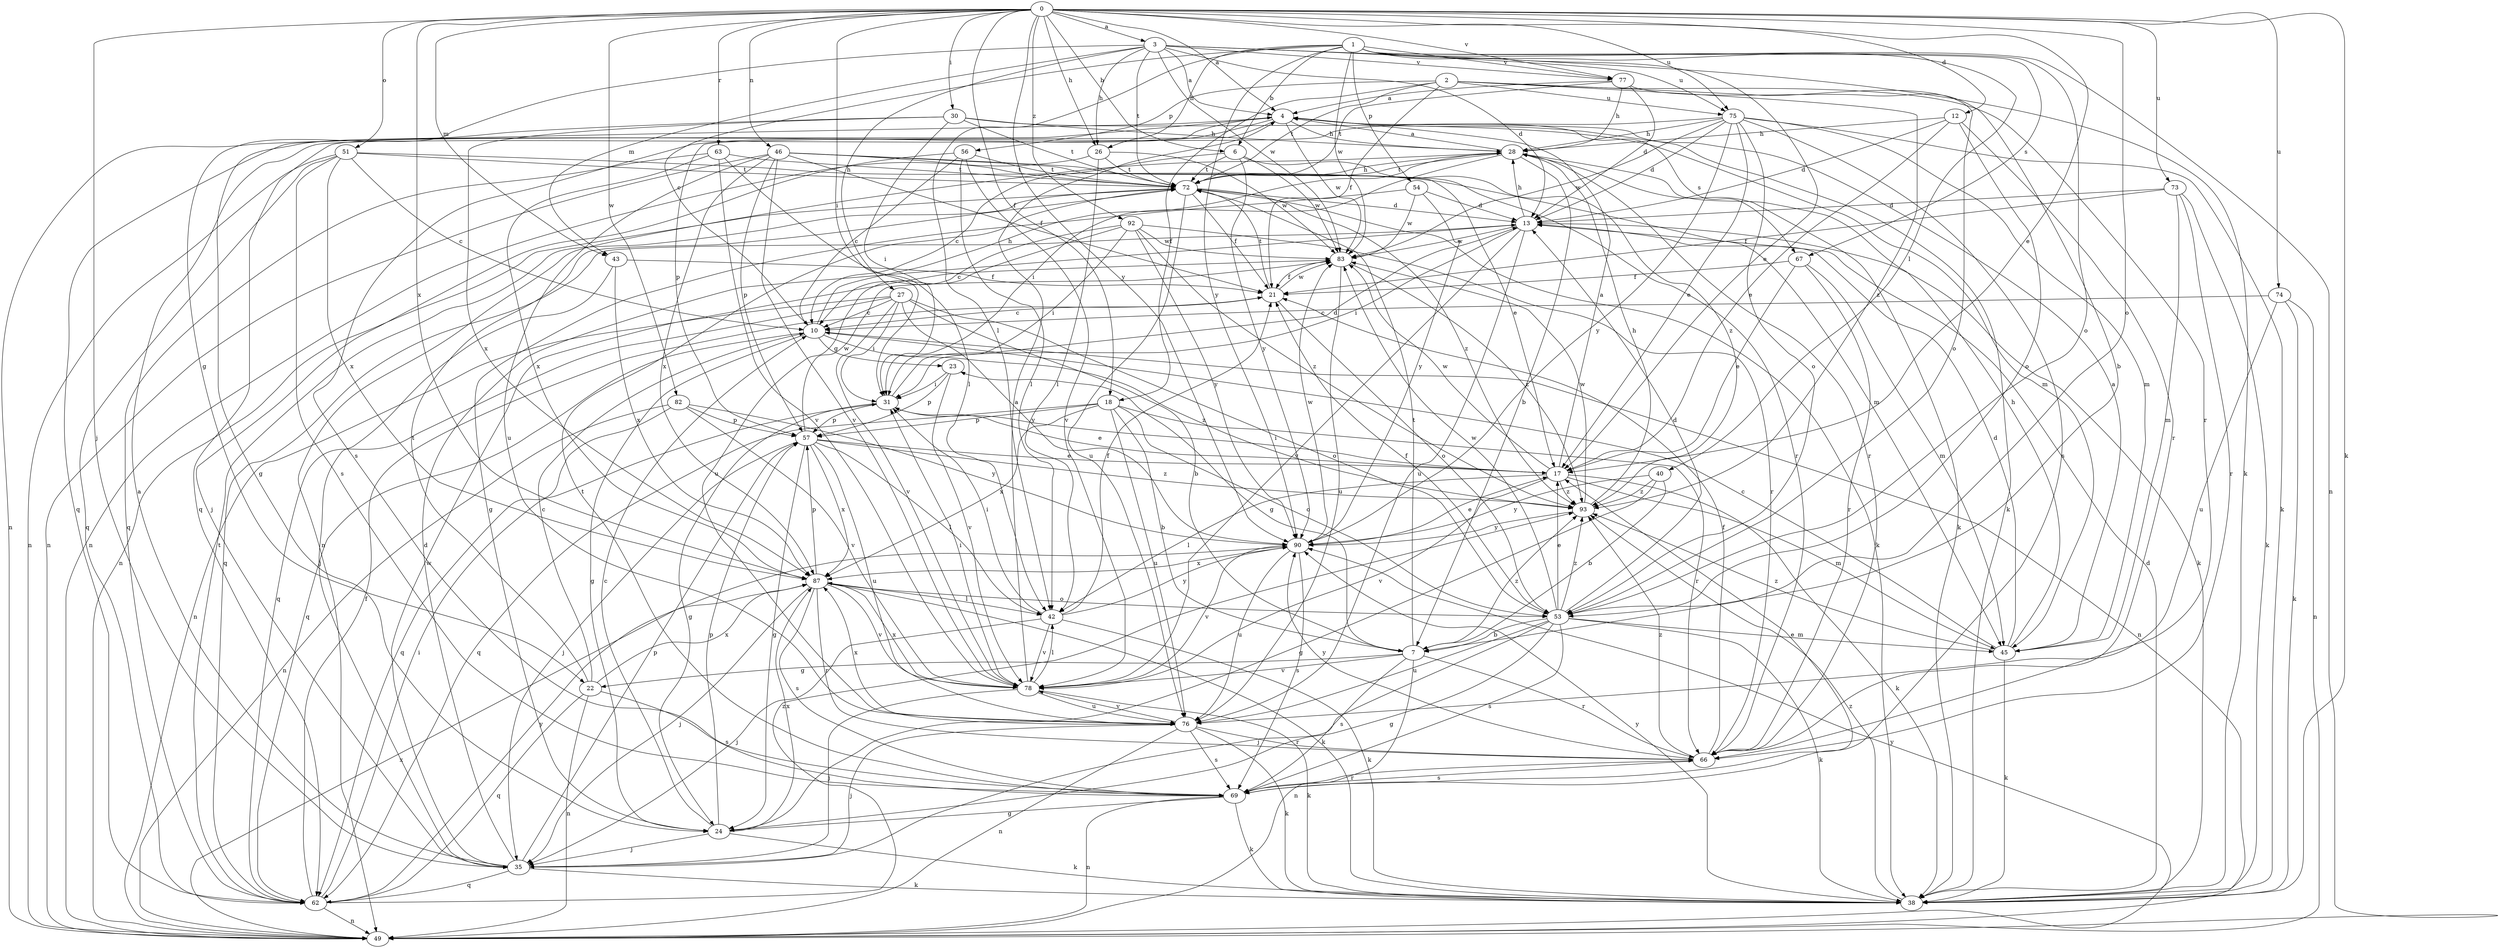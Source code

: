 strict digraph  {
0;
1;
2;
3;
4;
6;
7;
10;
12;
13;
17;
18;
21;
22;
23;
24;
26;
27;
28;
30;
31;
35;
38;
40;
42;
43;
45;
46;
49;
51;
53;
54;
56;
57;
62;
63;
66;
67;
69;
72;
73;
74;
75;
76;
77;
78;
82;
83;
87;
90;
92;
93;
0 -> 3  [label=a];
0 -> 4  [label=a];
0 -> 6  [label=b];
0 -> 12  [label=d];
0 -> 17  [label=e];
0 -> 18  [label=f];
0 -> 26  [label=h];
0 -> 30  [label=i];
0 -> 31  [label=i];
0 -> 35  [label=j];
0 -> 38  [label=k];
0 -> 43  [label=m];
0 -> 46  [label=n];
0 -> 51  [label=o];
0 -> 53  [label=o];
0 -> 63  [label=r];
0 -> 73  [label=u];
0 -> 74  [label=u];
0 -> 75  [label=u];
0 -> 77  [label=v];
0 -> 82  [label=w];
0 -> 87  [label=x];
0 -> 90  [label=y];
0 -> 92  [label=z];
1 -> 6  [label=b];
1 -> 10  [label=c];
1 -> 17  [label=e];
1 -> 26  [label=h];
1 -> 40  [label=l];
1 -> 42  [label=l];
1 -> 49  [label=n];
1 -> 53  [label=o];
1 -> 54  [label=p];
1 -> 67  [label=s];
1 -> 77  [label=v];
1 -> 83  [label=w];
1 -> 90  [label=y];
2 -> 18  [label=f];
2 -> 21  [label=f];
2 -> 53  [label=o];
2 -> 56  [label=p];
2 -> 66  [label=r];
2 -> 72  [label=t];
2 -> 75  [label=u];
2 -> 93  [label=z];
3 -> 4  [label=a];
3 -> 13  [label=d];
3 -> 22  [label=g];
3 -> 26  [label=h];
3 -> 27  [label=h];
3 -> 38  [label=k];
3 -> 43  [label=m];
3 -> 72  [label=t];
3 -> 75  [label=u];
3 -> 77  [label=v];
3 -> 83  [label=w];
4 -> 28  [label=h];
4 -> 38  [label=k];
4 -> 49  [label=n];
4 -> 57  [label=p];
4 -> 62  [label=q];
4 -> 67  [label=s];
4 -> 69  [label=s];
4 -> 83  [label=w];
6 -> 10  [label=c];
6 -> 72  [label=t];
6 -> 83  [label=w];
6 -> 90  [label=y];
6 -> 93  [label=z];
7 -> 22  [label=g];
7 -> 23  [label=g];
7 -> 49  [label=n];
7 -> 66  [label=r];
7 -> 69  [label=s];
7 -> 72  [label=t];
7 -> 78  [label=v];
7 -> 93  [label=z];
10 -> 23  [label=g];
10 -> 24  [label=g];
10 -> 28  [label=h];
10 -> 49  [label=n];
10 -> 62  [label=q];
10 -> 93  [label=z];
12 -> 13  [label=d];
12 -> 17  [label=e];
12 -> 28  [label=h];
12 -> 53  [label=o];
12 -> 66  [label=r];
13 -> 28  [label=h];
13 -> 31  [label=i];
13 -> 38  [label=k];
13 -> 62  [label=q];
13 -> 76  [label=u];
13 -> 78  [label=v];
13 -> 83  [label=w];
17 -> 4  [label=a];
17 -> 31  [label=i];
17 -> 38  [label=k];
17 -> 42  [label=l];
17 -> 45  [label=m];
17 -> 78  [label=v];
17 -> 83  [label=w];
17 -> 93  [label=z];
18 -> 7  [label=b];
18 -> 53  [label=o];
18 -> 57  [label=p];
18 -> 62  [label=q];
18 -> 66  [label=r];
18 -> 76  [label=u];
18 -> 87  [label=x];
21 -> 10  [label=c];
21 -> 53  [label=o];
21 -> 72  [label=t];
21 -> 83  [label=w];
22 -> 10  [label=c];
22 -> 49  [label=n];
22 -> 62  [label=q];
22 -> 69  [label=s];
22 -> 72  [label=t];
22 -> 87  [label=x];
23 -> 31  [label=i];
23 -> 57  [label=p];
23 -> 78  [label=v];
24 -> 10  [label=c];
24 -> 35  [label=j];
24 -> 38  [label=k];
24 -> 57  [label=p];
24 -> 87  [label=x];
26 -> 42  [label=l];
26 -> 49  [label=n];
26 -> 72  [label=t];
26 -> 83  [label=w];
27 -> 7  [label=b];
27 -> 10  [label=c];
27 -> 31  [label=i];
27 -> 49  [label=n];
27 -> 53  [label=o];
27 -> 62  [label=q];
27 -> 78  [label=v];
27 -> 90  [label=y];
28 -> 4  [label=a];
28 -> 7  [label=b];
28 -> 31  [label=i];
28 -> 38  [label=k];
28 -> 49  [label=n];
28 -> 66  [label=r];
28 -> 72  [label=t];
30 -> 24  [label=g];
30 -> 28  [label=h];
30 -> 31  [label=i];
30 -> 45  [label=m];
30 -> 72  [label=t];
30 -> 87  [label=x];
31 -> 13  [label=d];
31 -> 17  [label=e];
31 -> 24  [label=g];
31 -> 57  [label=p];
35 -> 4  [label=a];
35 -> 13  [label=d];
35 -> 38  [label=k];
35 -> 57  [label=p];
35 -> 62  [label=q];
35 -> 83  [label=w];
38 -> 13  [label=d];
38 -> 90  [label=y];
38 -> 93  [label=z];
40 -> 7  [label=b];
40 -> 24  [label=g];
40 -> 90  [label=y];
40 -> 93  [label=z];
42 -> 21  [label=f];
42 -> 31  [label=i];
42 -> 35  [label=j];
42 -> 38  [label=k];
42 -> 78  [label=v];
42 -> 90  [label=y];
43 -> 21  [label=f];
43 -> 35  [label=j];
43 -> 87  [label=x];
45 -> 4  [label=a];
45 -> 10  [label=c];
45 -> 13  [label=d];
45 -> 28  [label=h];
45 -> 38  [label=k];
45 -> 93  [label=z];
46 -> 17  [label=e];
46 -> 21  [label=f];
46 -> 49  [label=n];
46 -> 57  [label=p];
46 -> 66  [label=r];
46 -> 72  [label=t];
46 -> 76  [label=u];
46 -> 78  [label=v];
46 -> 87  [label=x];
49 -> 87  [label=x];
49 -> 90  [label=y];
51 -> 10  [label=c];
51 -> 45  [label=m];
51 -> 49  [label=n];
51 -> 62  [label=q];
51 -> 69  [label=s];
51 -> 72  [label=t];
51 -> 87  [label=x];
53 -> 7  [label=b];
53 -> 13  [label=d];
53 -> 17  [label=e];
53 -> 21  [label=f];
53 -> 24  [label=g];
53 -> 35  [label=j];
53 -> 38  [label=k];
53 -> 45  [label=m];
53 -> 69  [label=s];
53 -> 76  [label=u];
53 -> 83  [label=w];
53 -> 93  [label=z];
54 -> 13  [label=d];
54 -> 24  [label=g];
54 -> 83  [label=w];
54 -> 90  [label=y];
56 -> 10  [label=c];
56 -> 35  [label=j];
56 -> 42  [label=l];
56 -> 72  [label=t];
56 -> 78  [label=v];
57 -> 17  [label=e];
57 -> 24  [label=g];
57 -> 35  [label=j];
57 -> 42  [label=l];
57 -> 76  [label=u];
57 -> 83  [label=w];
57 -> 87  [label=x];
57 -> 93  [label=z];
62 -> 21  [label=f];
62 -> 31  [label=i];
62 -> 49  [label=n];
62 -> 72  [label=t];
62 -> 90  [label=y];
62 -> 93  [label=z];
63 -> 42  [label=l];
63 -> 62  [label=q];
63 -> 72  [label=t];
63 -> 78  [label=v];
63 -> 87  [label=x];
66 -> 21  [label=f];
66 -> 69  [label=s];
66 -> 90  [label=y];
66 -> 93  [label=z];
67 -> 17  [label=e];
67 -> 21  [label=f];
67 -> 45  [label=m];
67 -> 66  [label=r];
69 -> 17  [label=e];
69 -> 24  [label=g];
69 -> 38  [label=k];
69 -> 49  [label=n];
69 -> 66  [label=r];
69 -> 72  [label=t];
72 -> 13  [label=d];
72 -> 21  [label=f];
72 -> 28  [label=h];
72 -> 38  [label=k];
72 -> 49  [label=n];
72 -> 76  [label=u];
72 -> 93  [label=z];
73 -> 13  [label=d];
73 -> 21  [label=f];
73 -> 38  [label=k];
73 -> 45  [label=m];
73 -> 66  [label=r];
74 -> 10  [label=c];
74 -> 38  [label=k];
74 -> 49  [label=n];
74 -> 76  [label=u];
75 -> 13  [label=d];
75 -> 17  [label=e];
75 -> 28  [label=h];
75 -> 38  [label=k];
75 -> 45  [label=m];
75 -> 53  [label=o];
75 -> 62  [label=q];
75 -> 69  [label=s];
75 -> 83  [label=w];
75 -> 90  [label=y];
76 -> 35  [label=j];
76 -> 38  [label=k];
76 -> 49  [label=n];
76 -> 66  [label=r];
76 -> 69  [label=s];
76 -> 78  [label=v];
76 -> 87  [label=x];
77 -> 4  [label=a];
77 -> 7  [label=b];
77 -> 13  [label=d];
77 -> 28  [label=h];
77 -> 72  [label=t];
78 -> 4  [label=a];
78 -> 31  [label=i];
78 -> 35  [label=j];
78 -> 38  [label=k];
78 -> 42  [label=l];
78 -> 76  [label=u];
78 -> 87  [label=x];
82 -> 49  [label=n];
82 -> 57  [label=p];
82 -> 62  [label=q];
82 -> 78  [label=v];
82 -> 90  [label=y];
83 -> 21  [label=f];
83 -> 76  [label=u];
83 -> 93  [label=z];
87 -> 35  [label=j];
87 -> 38  [label=k];
87 -> 42  [label=l];
87 -> 53  [label=o];
87 -> 57  [label=p];
87 -> 66  [label=r];
87 -> 69  [label=s];
87 -> 78  [label=v];
90 -> 17  [label=e];
90 -> 69  [label=s];
90 -> 76  [label=u];
90 -> 78  [label=v];
90 -> 83  [label=w];
90 -> 87  [label=x];
92 -> 10  [label=c];
92 -> 31  [label=i];
92 -> 66  [label=r];
92 -> 76  [label=u];
92 -> 83  [label=w];
92 -> 90  [label=y];
92 -> 93  [label=z];
93 -> 28  [label=h];
93 -> 83  [label=w];
93 -> 90  [label=y];
}
